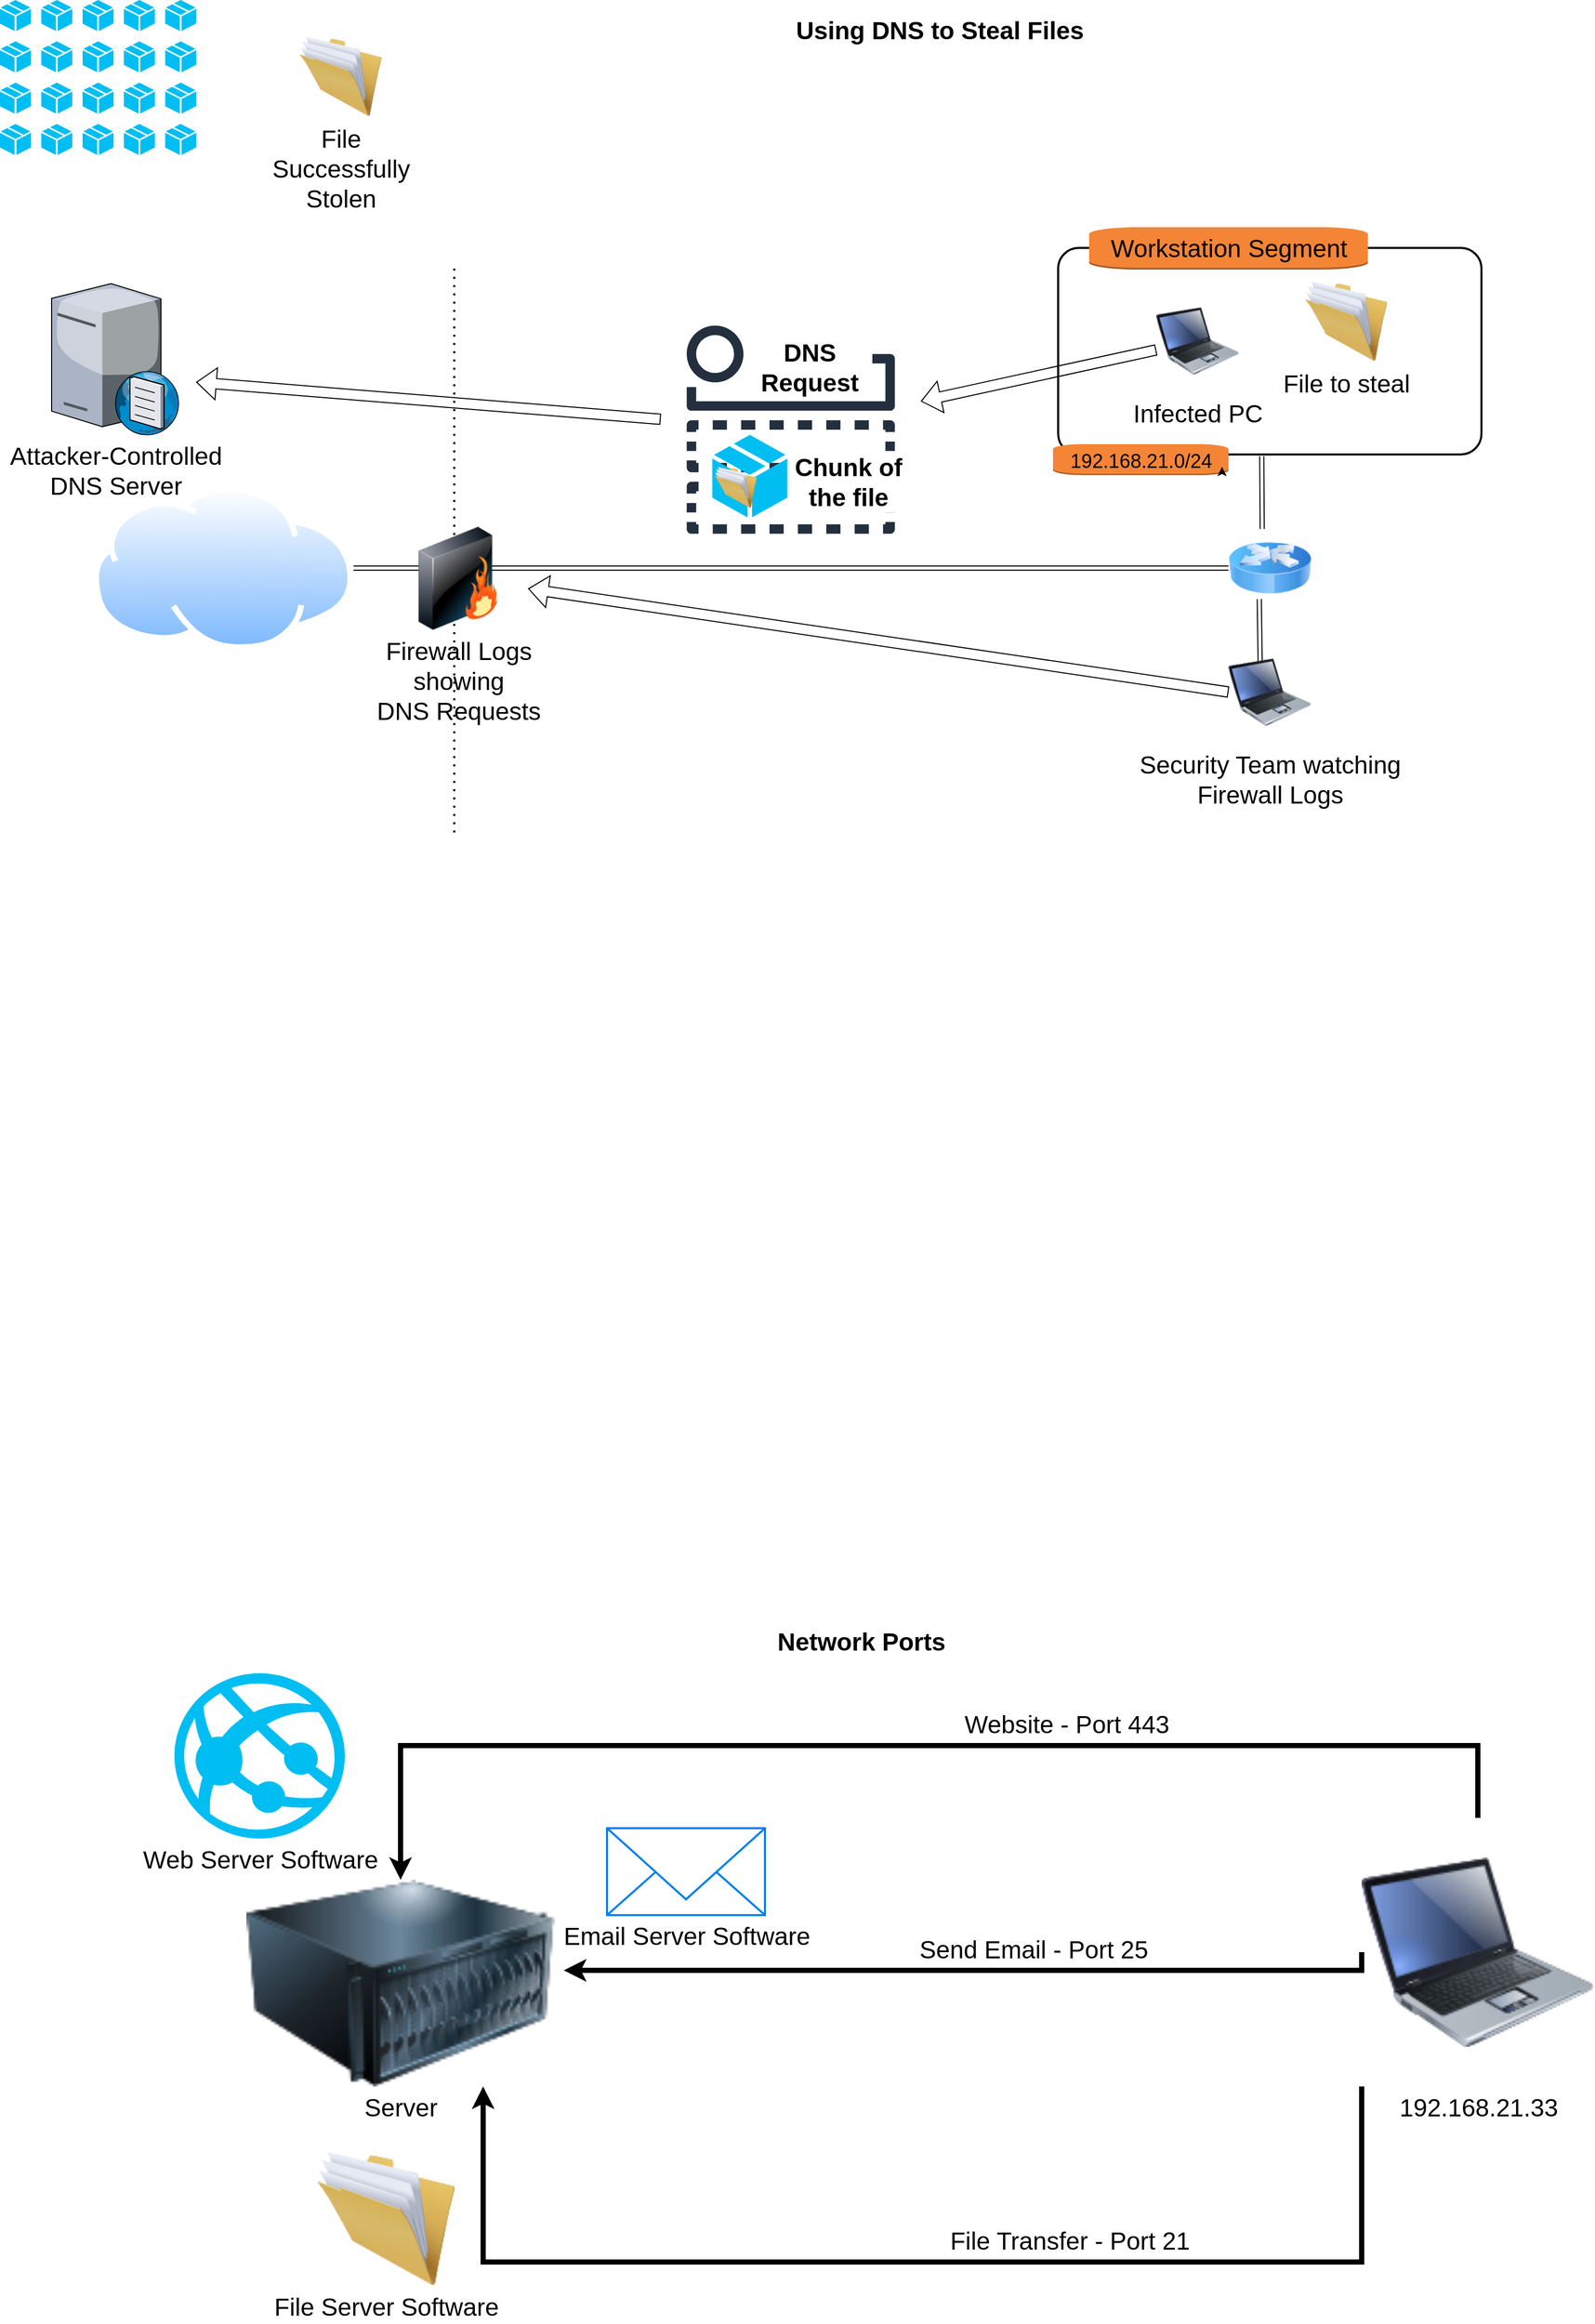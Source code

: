 <mxfile version="21.5.0" type="github">
  <diagram name="Page-1" id="Bt2hc6HdbGCJH089RcKH">
    <mxGraphModel dx="1791" dy="1006" grid="1" gridSize="10" guides="1" tooltips="1" connect="1" arrows="1" fold="1" page="1" pageScale="1" pageWidth="850" pageHeight="1100" math="0" shadow="0">
      <root>
        <mxCell id="0" />
        <mxCell id="1" parent="0" />
        <mxCell id="Bl6N6wYxr86cR-2-UCs6-45" value="" style="shape=image;html=1;verticalAlign=top;verticalLabelPosition=bottom;labelBackgroundColor=#ffffff;imageAspect=0;aspect=fixed;image=https://cdn0.iconfinder.com/data/icons/kameleon-free-pack-rounded/110/Hacker-128.png" parent="1" vertex="1">
          <mxGeometry x="1180" y="281" width="89" height="89" as="geometry" />
        </mxCell>
        <mxCell id="Bl6N6wYxr86cR-2-UCs6-1" value="" style="shape=link;html=1;rounded=0;fontSize=24;exitX=0.481;exitY=1.008;exitDx=0;exitDy=0;exitPerimeter=0;labelBackgroundColor=none;entryX=0.408;entryY=0.026;entryDx=0;entryDy=0;entryPerimeter=0;" parent="1" source="Bl6N6wYxr86cR-2-UCs6-2" target="Bl6N6wYxr86cR-2-UCs6-26" edge="1">
          <mxGeometry width="100" relative="1" as="geometry">
            <mxPoint x="1245" y="470" as="sourcePoint" />
            <mxPoint x="1243.6" y="658" as="targetPoint" />
          </mxGeometry>
        </mxCell>
        <mxCell id="Bl6N6wYxr86cR-2-UCs6-2" value="" style="rounded=1;arcSize=10;dashed=0;fillColor=none;gradientColor=none;strokeWidth=2;fontSize=24;labelBackgroundColor=none;" parent="1" vertex="1">
          <mxGeometry x="1045" y="260" width="410" height="200" as="geometry" />
        </mxCell>
        <mxCell id="Bl6N6wYxr86cR-2-UCs6-3" value="Workstation Segment" style="dashed=0;html=1;shape=mxgraph.aws3.instance;fillColor=#F58536;gradientColor=none;dashed=0;fontSize=24;labelBackgroundColor=none;" parent="1" vertex="1">
          <mxGeometry x="1075" y="240" width="270" height="41" as="geometry" />
        </mxCell>
        <mxCell id="Bl6N6wYxr86cR-2-UCs6-8" value="" style="shape=link;html=1;rounded=0;exitX=1;exitY=0.5;exitDx=0;exitDy=0;entryX=0;entryY=0.5;entryDx=0;entryDy=0;fontSize=24;labelBackgroundColor=none;" parent="1" source="Bl6N6wYxr86cR-2-UCs6-10" target="Bl6N6wYxr86cR-2-UCs6-26" edge="1">
          <mxGeometry width="100" relative="1" as="geometry">
            <mxPoint x="900" y="650" as="sourcePoint" />
            <mxPoint x="1000" y="650" as="targetPoint" />
          </mxGeometry>
        </mxCell>
        <mxCell id="Bl6N6wYxr86cR-2-UCs6-9" value="Using DNS to Steal Files" style="text;strokeColor=none;fillColor=none;html=1;fontSize=24;fontStyle=1;verticalAlign=middle;align=center;fontColor=default;labelBackgroundColor=none;" parent="1" vertex="1">
          <mxGeometry x="499" y="30" width="861" height="40" as="geometry" />
        </mxCell>
        <mxCell id="Bl6N6wYxr86cR-2-UCs6-10" value="" style="image;aspect=fixed;perimeter=ellipsePerimeter;html=1;align=center;shadow=0;dashed=0;spacingTop=3;image=img/lib/active_directory/internet_cloud.svg;fontSize=24;fontColor=default;labelBackgroundColor=none;" parent="1" vertex="1">
          <mxGeometry x="110" y="490.5" width="252.38" height="159" as="geometry" />
        </mxCell>
        <mxCell id="Bl6N6wYxr86cR-2-UCs6-11" value="" style="endArrow=none;dashed=1;html=1;dashPattern=1 3;strokeWidth=2;rounded=0;fontSize=24;fontColor=default;labelBackgroundColor=none;" parent="1" edge="1">
          <mxGeometry width="50" height="50" relative="1" as="geometry">
            <mxPoint x="460" y="280" as="sourcePoint" />
            <mxPoint x="460" y="830" as="targetPoint" />
          </mxGeometry>
        </mxCell>
        <mxCell id="Bl6N6wYxr86cR-2-UCs6-12" value="Firewall Logs&lt;br&gt;showing &lt;br&gt;DNS Requests" style="image;html=1;image=img/lib/clip_art/networking/Firewall_128x128.png;fontSize=24;fontColor=default;labelBackgroundColor=none;" parent="1" vertex="1">
          <mxGeometry x="396.5" y="530" width="135" height="100" as="geometry" />
        </mxCell>
        <mxCell id="Bl6N6wYxr86cR-2-UCs6-25" value="Infected PC" style="image;html=1;image=img/lib/clip_art/computers/Laptop_128x128.png;fontSize=24;labelBackgroundColor=none;" parent="1" vertex="1">
          <mxGeometry x="1140" y="300" width="80" height="100" as="geometry" />
        </mxCell>
        <mxCell id="Bl6N6wYxr86cR-2-UCs6-26" value="" style="image;html=1;image=img/lib/clip_art/networking/Router_Icon_128x128.png;fontSize=24;labelBackgroundColor=none;" parent="1" vertex="1">
          <mxGeometry x="1210" y="530" width="80" height="80" as="geometry" />
        </mxCell>
        <mxCell id="Bl6N6wYxr86cR-2-UCs6-28" value="&lt;font style=&quot;font-size: 19px;&quot;&gt;192.168.21.0/24&lt;/font&gt;" style="dashed=0;html=1;shape=mxgraph.aws3.instance;fillColor=#F58536;gradientColor=none;dashed=0;fontSize=24;labelBackgroundColor=none;" parent="1" vertex="1">
          <mxGeometry x="1040" y="450" width="170" height="30" as="geometry" />
        </mxCell>
        <mxCell id="Bl6N6wYxr86cR-2-UCs6-29" style="edgeStyle=orthogonalEdgeStyle;rounded=0;orthogonalLoop=1;jettySize=auto;html=1;exitX=0.95;exitY=0.95;exitDx=0;exitDy=0;exitPerimeter=0;entryX=0.963;entryY=0.732;entryDx=0;entryDy=0;entryPerimeter=0;labelBackgroundColor=none;" parent="1" source="Bl6N6wYxr86cR-2-UCs6-28" target="Bl6N6wYxr86cR-2-UCs6-28" edge="1">
          <mxGeometry relative="1" as="geometry" />
        </mxCell>
        <mxCell id="Bl6N6wYxr86cR-2-UCs6-30" value="192.168.21.33" style="image;html=1;image=img/lib/clip_art/computers/Laptop_128x128.png;fontSize=24;labelBackgroundColor=none;" parent="1" vertex="1">
          <mxGeometry x="1339" y="1780" width="225" height="260" as="geometry" />
        </mxCell>
        <mxCell id="Bl6N6wYxr86cR-2-UCs6-31" style="edgeStyle=orthogonalEdgeStyle;rounded=0;orthogonalLoop=1;jettySize=auto;html=1;entryX=0.5;entryY=0;entryDx=0;entryDy=0;fontSize=24;endArrow=none;endFill=0;startArrow=classic;startFill=1;strokeWidth=5;" parent="1" source="Bl6N6wYxr86cR-2-UCs6-33" target="Bl6N6wYxr86cR-2-UCs6-30" edge="1">
          <mxGeometry relative="1" as="geometry">
            <Array as="points">
              <mxPoint x="408" y="1710" />
              <mxPoint x="1452" y="1710" />
            </Array>
          </mxGeometry>
        </mxCell>
        <mxCell id="Bl6N6wYxr86cR-2-UCs6-32" value="Website - Port 443" style="edgeLabel;html=1;align=center;verticalAlign=middle;resizable=0;points=[];fontSize=24;" parent="Bl6N6wYxr86cR-2-UCs6-31" vertex="1" connectable="0">
          <mxGeometry x="0.414" y="1" relative="1" as="geometry">
            <mxPoint x="-104" y="-19" as="offset" />
          </mxGeometry>
        </mxCell>
        <mxCell id="Bl6N6wYxr86cR-2-UCs6-33" value="Server" style="image;html=1;image=img/lib/clip_art/computers/Server_128x128.png;fontSize=24;" parent="1" vertex="1">
          <mxGeometry x="248" y="1840" width="320" height="200" as="geometry" />
        </mxCell>
        <mxCell id="Bl6N6wYxr86cR-2-UCs6-34" value="Web Server Software" style="verticalLabelPosition=bottom;html=1;verticalAlign=top;align=center;strokeColor=none;fillColor=#00BEF2;shape=mxgraph.azure.azure_website;pointerEvents=1;fontSize=24;" parent="1" vertex="1">
          <mxGeometry x="189" y="1640" width="165" height="160" as="geometry" />
        </mxCell>
        <mxCell id="Bl6N6wYxr86cR-2-UCs6-35" value="Email Server Software" style="html=1;verticalLabelPosition=bottom;align=center;labelBackgroundColor=#ffffff;verticalAlign=top;strokeWidth=2;strokeColor=#0080F0;shadow=0;dashed=0;shape=mxgraph.ios7.icons.mail;aspect=fixed;fontSize=24;" parent="1" vertex="1">
          <mxGeometry x="608" y="1790" width="153" height="84.15" as="geometry" />
        </mxCell>
        <mxCell id="Bl6N6wYxr86cR-2-UCs6-36" style="edgeStyle=orthogonalEdgeStyle;rounded=0;orthogonalLoop=1;jettySize=auto;html=1;entryX=0;entryY=0.5;entryDx=0;entryDy=0;fontSize=24;exitX=0.994;exitY=0.438;exitDx=0;exitDy=0;exitPerimeter=0;endArrow=none;endFill=0;startArrow=classic;startFill=1;strokeWidth=5;" parent="1" source="Bl6N6wYxr86cR-2-UCs6-33" target="Bl6N6wYxr86cR-2-UCs6-30" edge="1">
          <mxGeometry relative="1" as="geometry">
            <mxPoint x="429" y="2280" as="sourcePoint" />
            <mxPoint x="1473" y="2220" as="targetPoint" />
            <Array as="points">
              <mxPoint x="1339" y="1928" />
            </Array>
          </mxGeometry>
        </mxCell>
        <mxCell id="Bl6N6wYxr86cR-2-UCs6-37" value="Send Email - Port 25" style="edgeLabel;html=1;align=center;verticalAlign=middle;resizable=0;points=[];fontSize=24;" parent="Bl6N6wYxr86cR-2-UCs6-36" vertex="1" connectable="0">
          <mxGeometry x="0.414" y="1" relative="1" as="geometry">
            <mxPoint x="-104" y="-19" as="offset" />
          </mxGeometry>
        </mxCell>
        <mxCell id="Bl6N6wYxr86cR-2-UCs6-38" style="edgeStyle=orthogonalEdgeStyle;rounded=0;orthogonalLoop=1;jettySize=auto;html=1;entryX=0;entryY=1;entryDx=0;entryDy=0;fontSize=24;exitX=0.75;exitY=1;exitDx=0;exitDy=0;endArrow=none;endFill=0;startArrow=classic;startFill=1;strokeWidth=5;" parent="1" source="Bl6N6wYxr86cR-2-UCs6-33" target="Bl6N6wYxr86cR-2-UCs6-30" edge="1">
          <mxGeometry relative="1" as="geometry">
            <mxPoint x="558.92" y="2138" as="sourcePoint" />
            <mxPoint x="1331.92" y="2120" as="targetPoint" />
            <Array as="points">
              <mxPoint x="488" y="2210" />
              <mxPoint x="1339" y="2210" />
            </Array>
          </mxGeometry>
        </mxCell>
        <mxCell id="Bl6N6wYxr86cR-2-UCs6-39" value="File Transfer - Port 21" style="edgeLabel;html=1;align=center;verticalAlign=middle;resizable=0;points=[];fontSize=24;" parent="Bl6N6wYxr86cR-2-UCs6-38" vertex="1" connectable="0">
          <mxGeometry x="0.414" y="1" relative="1" as="geometry">
            <mxPoint x="-104" y="-19" as="offset" />
          </mxGeometry>
        </mxCell>
        <mxCell id="Bl6N6wYxr86cR-2-UCs6-40" value="File Server Software" style="image;html=1;image=img/lib/clip_art/general/Full_Folder_128x128.png;fontSize=24;" parent="1" vertex="1">
          <mxGeometry x="319" y="2103" width="150" height="130" as="geometry" />
        </mxCell>
        <mxCell id="Bl6N6wYxr86cR-2-UCs6-41" value="Network Ports" style="text;strokeColor=none;fillColor=none;html=1;fontSize=24;fontStyle=1;verticalAlign=middle;align=center;fontColor=default;labelBackgroundColor=none;" parent="1" vertex="1">
          <mxGeometry x="423" y="1590" width="861" height="40" as="geometry" />
        </mxCell>
        <mxCell id="Bl6N6wYxr86cR-2-UCs6-42" value="" style="shape=image;html=1;verticalAlign=top;verticalLabelPosition=bottom;labelBackgroundColor=#ffffff;imageAspect=0;aspect=fixed;image=https://cdn0.iconfinder.com/data/icons/kameleon-free-pack-rounded/110/Hacker-128.png" parent="1" vertex="1">
          <mxGeometry x="102.19" y="210" width="128" height="128" as="geometry" />
        </mxCell>
        <mxCell id="Bl6N6wYxr86cR-2-UCs6-44" value="Attacker-Controlled &lt;br&gt;DNS Server" style="verticalLabelPosition=bottom;sketch=0;aspect=fixed;html=1;verticalAlign=top;strokeColor=none;align=center;outlineConnect=0;shape=mxgraph.citrix.dns_server;fontSize=24;" parent="1" vertex="1">
          <mxGeometry x="70" y="291" width="124.05" height="150" as="geometry" />
        </mxCell>
        <mxCell id="Bl6N6wYxr86cR-2-UCs6-46" value="File to steal" style="image;html=1;image=img/lib/clip_art/general/Full_Folder_128x128.png;fontSize=24;" parent="1" vertex="1">
          <mxGeometry x="1284" y="291" width="80" height="80" as="geometry" />
        </mxCell>
        <mxCell id="Bl6N6wYxr86cR-2-UCs6-48" value="" style="sketch=0;outlineConnect=0;fontColor=#232F3E;gradientColor=none;strokeColor=#232F3E;fillColor=#ffffff;dashed=0;verticalLabelPosition=bottom;verticalAlign=top;align=center;html=1;fontSize=12;fontStyle=0;aspect=fixed;shape=mxgraph.aws4.resourceIcon;resIcon=mxgraph.aws4.email_notification;" parent="1" vertex="1">
          <mxGeometry x="660" y="310" width="252" height="252" as="geometry" />
        </mxCell>
        <mxCell id="Bl6N6wYxr86cR-2-UCs6-49" value="&lt;font style=&quot;font-size: 24px;&quot;&gt;&lt;b&gt;DNS Request&lt;/b&gt;&lt;/font&gt;" style="text;html=1;strokeColor=none;fillColor=none;align=center;verticalAlign=middle;whiteSpace=wrap;rounded=0;labelBackgroundColor=default;" parent="1" vertex="1">
          <mxGeometry x="743.13" y="361" width="122.75" height="30" as="geometry" />
        </mxCell>
        <mxCell id="Bl6N6wYxr86cR-2-UCs6-47" value="" style="verticalLabelPosition=bottom;html=1;verticalAlign=top;align=center;strokeColor=none;fillColor=#00BEF2;shape=mxgraph.azure.cloud_service_package_file;labelBackgroundColor=default;" parent="1" vertex="1">
          <mxGeometry x="710" y="441" width="72.5" height="80" as="geometry" />
        </mxCell>
        <mxCell id="Bl6N6wYxr86cR-2-UCs6-50" value="&lt;font style=&quot;font-size: 24px;&quot;&gt;&lt;b&gt;Chunk of &lt;br&gt;the file&lt;/b&gt;&lt;/font&gt;" style="text;html=1;strokeColor=none;fillColor=none;align=center;verticalAlign=middle;whiteSpace=wrap;rounded=0;labelBackgroundColor=default;" parent="1" vertex="1">
          <mxGeometry x="782.5" y="472" width="117.5" height="30" as="geometry" />
        </mxCell>
        <mxCell id="Bl6N6wYxr86cR-2-UCs6-52" value="" style="image;html=1;image=img/lib/clip_art/general/Full_Folder_128x128.png;fontSize=24;" parent="1" vertex="1">
          <mxGeometry x="710" y="472" width="45.5" height="40" as="geometry" />
        </mxCell>
        <mxCell id="Bl6N6wYxr86cR-2-UCs6-53" value="" style="shape=flexArrow;endArrow=classic;html=1;rounded=0;" parent="1" source="Bl6N6wYxr86cR-2-UCs6-48" edge="1">
          <mxGeometry width="50" height="50" relative="1" as="geometry">
            <mxPoint x="610" y="441" as="sourcePoint" />
            <mxPoint x="210" y="390" as="targetPoint" />
          </mxGeometry>
        </mxCell>
        <mxCell id="Bl6N6wYxr86cR-2-UCs6-54" value="" style="shape=flexArrow;endArrow=classic;html=1;rounded=0;" parent="1" source="Bl6N6wYxr86cR-2-UCs6-25" target="Bl6N6wYxr86cR-2-UCs6-48" edge="1">
          <mxGeometry width="50" height="50" relative="1" as="geometry">
            <mxPoint x="1205.5" y="427" as="sourcePoint" />
            <mxPoint x="755.5" y="391" as="targetPoint" />
          </mxGeometry>
        </mxCell>
        <mxCell id="Bl6N6wYxr86cR-2-UCs6-55" value="File &lt;br&gt;Successfully &lt;br&gt;Stolen" style="image;html=1;image=img/lib/clip_art/general/Full_Folder_128x128.png;fontSize=24;" parent="1" vertex="1">
          <mxGeometry x="310" y="54" width="80" height="80" as="geometry" />
        </mxCell>
        <mxCell id="Bl6N6wYxr86cR-2-UCs6-56" value="" style="verticalLabelPosition=bottom;html=1;verticalAlign=top;align=center;strokeColor=none;fillColor=#00BEF2;shape=mxgraph.azure.cloud_service_package_file;labelBackgroundColor=default;" parent="1" vertex="1">
          <mxGeometry x="20" y="20" width="30" height="30" as="geometry" />
        </mxCell>
        <mxCell id="Bl6N6wYxr86cR-2-UCs6-57" value="" style="verticalLabelPosition=bottom;html=1;verticalAlign=top;align=center;strokeColor=none;fillColor=#00BEF2;shape=mxgraph.azure.cloud_service_package_file;labelBackgroundColor=default;" parent="1" vertex="1">
          <mxGeometry x="60" y="20" width="30" height="30" as="geometry" />
        </mxCell>
        <mxCell id="Bl6N6wYxr86cR-2-UCs6-58" value="" style="verticalLabelPosition=bottom;html=1;verticalAlign=top;align=center;strokeColor=none;fillColor=#00BEF2;shape=mxgraph.azure.cloud_service_package_file;labelBackgroundColor=default;" parent="1" vertex="1">
          <mxGeometry x="100" y="20" width="30" height="30" as="geometry" />
        </mxCell>
        <mxCell id="Bl6N6wYxr86cR-2-UCs6-59" value="" style="verticalLabelPosition=bottom;html=1;verticalAlign=top;align=center;strokeColor=none;fillColor=#00BEF2;shape=mxgraph.azure.cloud_service_package_file;labelBackgroundColor=default;" parent="1" vertex="1">
          <mxGeometry x="140" y="20" width="30" height="30" as="geometry" />
        </mxCell>
        <mxCell id="Bl6N6wYxr86cR-2-UCs6-60" value="" style="verticalLabelPosition=bottom;html=1;verticalAlign=top;align=center;strokeColor=none;fillColor=#00BEF2;shape=mxgraph.azure.cloud_service_package_file;labelBackgroundColor=default;" parent="1" vertex="1">
          <mxGeometry x="180" y="20" width="30" height="30" as="geometry" />
        </mxCell>
        <mxCell id="Bl6N6wYxr86cR-2-UCs6-61" value="" style="verticalLabelPosition=bottom;html=1;verticalAlign=top;align=center;strokeColor=none;fillColor=#00BEF2;shape=mxgraph.azure.cloud_service_package_file;labelBackgroundColor=default;" parent="1" vertex="1">
          <mxGeometry x="20" y="60" width="30" height="30" as="geometry" />
        </mxCell>
        <mxCell id="Bl6N6wYxr86cR-2-UCs6-62" value="" style="verticalLabelPosition=bottom;html=1;verticalAlign=top;align=center;strokeColor=none;fillColor=#00BEF2;shape=mxgraph.azure.cloud_service_package_file;labelBackgroundColor=default;" parent="1" vertex="1">
          <mxGeometry x="60" y="60" width="30" height="30" as="geometry" />
        </mxCell>
        <mxCell id="Bl6N6wYxr86cR-2-UCs6-63" value="" style="verticalLabelPosition=bottom;html=1;verticalAlign=top;align=center;strokeColor=none;fillColor=#00BEF2;shape=mxgraph.azure.cloud_service_package_file;labelBackgroundColor=default;" parent="1" vertex="1">
          <mxGeometry x="100" y="60" width="30" height="30" as="geometry" />
        </mxCell>
        <mxCell id="Bl6N6wYxr86cR-2-UCs6-64" value="" style="verticalLabelPosition=bottom;html=1;verticalAlign=top;align=center;strokeColor=none;fillColor=#00BEF2;shape=mxgraph.azure.cloud_service_package_file;labelBackgroundColor=default;" parent="1" vertex="1">
          <mxGeometry x="140" y="60" width="30" height="30" as="geometry" />
        </mxCell>
        <mxCell id="Bl6N6wYxr86cR-2-UCs6-65" value="" style="verticalLabelPosition=bottom;html=1;verticalAlign=top;align=center;strokeColor=none;fillColor=#00BEF2;shape=mxgraph.azure.cloud_service_package_file;labelBackgroundColor=default;" parent="1" vertex="1">
          <mxGeometry x="180" y="60" width="30" height="30" as="geometry" />
        </mxCell>
        <mxCell id="Bl6N6wYxr86cR-2-UCs6-66" value="" style="verticalLabelPosition=bottom;html=1;verticalAlign=top;align=center;strokeColor=none;fillColor=#00BEF2;shape=mxgraph.azure.cloud_service_package_file;labelBackgroundColor=default;" parent="1" vertex="1">
          <mxGeometry x="20" y="100" width="30" height="30" as="geometry" />
        </mxCell>
        <mxCell id="Bl6N6wYxr86cR-2-UCs6-67" value="" style="verticalLabelPosition=bottom;html=1;verticalAlign=top;align=center;strokeColor=none;fillColor=#00BEF2;shape=mxgraph.azure.cloud_service_package_file;labelBackgroundColor=default;" parent="1" vertex="1">
          <mxGeometry x="60" y="100" width="30" height="30" as="geometry" />
        </mxCell>
        <mxCell id="Bl6N6wYxr86cR-2-UCs6-68" value="" style="verticalLabelPosition=bottom;html=1;verticalAlign=top;align=center;strokeColor=none;fillColor=#00BEF2;shape=mxgraph.azure.cloud_service_package_file;labelBackgroundColor=default;" parent="1" vertex="1">
          <mxGeometry x="100" y="100" width="30" height="30" as="geometry" />
        </mxCell>
        <mxCell id="Bl6N6wYxr86cR-2-UCs6-69" value="" style="verticalLabelPosition=bottom;html=1;verticalAlign=top;align=center;strokeColor=none;fillColor=#00BEF2;shape=mxgraph.azure.cloud_service_package_file;labelBackgroundColor=default;" parent="1" vertex="1">
          <mxGeometry x="140" y="100" width="30" height="30" as="geometry" />
        </mxCell>
        <mxCell id="Bl6N6wYxr86cR-2-UCs6-70" value="" style="verticalLabelPosition=bottom;html=1;verticalAlign=top;align=center;strokeColor=none;fillColor=#00BEF2;shape=mxgraph.azure.cloud_service_package_file;labelBackgroundColor=default;" parent="1" vertex="1">
          <mxGeometry x="180" y="100" width="30" height="30" as="geometry" />
        </mxCell>
        <mxCell id="Bl6N6wYxr86cR-2-UCs6-71" value="" style="verticalLabelPosition=bottom;html=1;verticalAlign=top;align=center;strokeColor=none;fillColor=#00BEF2;shape=mxgraph.azure.cloud_service_package_file;labelBackgroundColor=default;" parent="1" vertex="1">
          <mxGeometry x="20" y="140" width="30" height="30" as="geometry" />
        </mxCell>
        <mxCell id="Bl6N6wYxr86cR-2-UCs6-72" value="" style="verticalLabelPosition=bottom;html=1;verticalAlign=top;align=center;strokeColor=none;fillColor=#00BEF2;shape=mxgraph.azure.cloud_service_package_file;labelBackgroundColor=default;" parent="1" vertex="1">
          <mxGeometry x="60" y="140" width="30" height="30" as="geometry" />
        </mxCell>
        <mxCell id="Bl6N6wYxr86cR-2-UCs6-73" value="" style="verticalLabelPosition=bottom;html=1;verticalAlign=top;align=center;strokeColor=none;fillColor=#00BEF2;shape=mxgraph.azure.cloud_service_package_file;labelBackgroundColor=default;" parent="1" vertex="1">
          <mxGeometry x="100" y="140" width="30" height="30" as="geometry" />
        </mxCell>
        <mxCell id="Bl6N6wYxr86cR-2-UCs6-74" value="" style="verticalLabelPosition=bottom;html=1;verticalAlign=top;align=center;strokeColor=none;fillColor=#00BEF2;shape=mxgraph.azure.cloud_service_package_file;labelBackgroundColor=default;" parent="1" vertex="1">
          <mxGeometry x="140" y="140" width="30" height="30" as="geometry" />
        </mxCell>
        <mxCell id="Bl6N6wYxr86cR-2-UCs6-75" value="" style="verticalLabelPosition=bottom;html=1;verticalAlign=top;align=center;strokeColor=none;fillColor=#00BEF2;shape=mxgraph.azure.cloud_service_package_file;labelBackgroundColor=default;" parent="1" vertex="1">
          <mxGeometry x="180" y="140" width="30" height="30" as="geometry" />
        </mxCell>
        <mxCell id="Bl6N6wYxr86cR-2-UCs6-76" value="" style="shape=image;html=1;verticalAlign=top;verticalLabelPosition=bottom;labelBackgroundColor=#ffffff;imageAspect=0;aspect=fixed;image=https://cdn2.iconfinder.com/data/icons/css-vol-2/24/math-equal-128.png" parent="1" vertex="1">
          <mxGeometry x="194.05" y="30" width="128" height="128" as="geometry" />
        </mxCell>
        <mxCell id="-ZpnABaQW_X1ukxt01rs-2" value="" style="shape=link;html=1;rounded=0;fontSize=24;exitX=0.481;exitY=1.008;exitDx=0;exitDy=0;exitPerimeter=0;labelBackgroundColor=none;entryX=0.408;entryY=0.026;entryDx=0;entryDy=0;entryPerimeter=0;" edge="1" parent="1">
          <mxGeometry width="100" relative="1" as="geometry">
            <mxPoint x="1239.79" y="599.92" as="sourcePoint" />
            <mxPoint x="1240.79" y="669.92" as="targetPoint" />
          </mxGeometry>
        </mxCell>
        <mxCell id="-ZpnABaQW_X1ukxt01rs-1" value="Security Team watching &lt;br&gt;Firewall Logs" style="image;html=1;image=img/lib/clip_art/computers/Laptop_128x128.png;fontSize=24;labelBackgroundColor=none;" vertex="1" parent="1">
          <mxGeometry x="1210" y="640" width="80" height="100" as="geometry" />
        </mxCell>
        <mxCell id="-ZpnABaQW_X1ukxt01rs-3" value="" style="shape=flexArrow;endArrow=classic;html=1;rounded=0;exitX=0;exitY=0.5;exitDx=0;exitDy=0;" edge="1" parent="1" source="-ZpnABaQW_X1ukxt01rs-1" target="Bl6N6wYxr86cR-2-UCs6-12">
          <mxGeometry width="50" height="50" relative="1" as="geometry">
            <mxPoint x="1120" y="696" as="sourcePoint" />
            <mxPoint x="670" y="660" as="targetPoint" />
          </mxGeometry>
        </mxCell>
      </root>
    </mxGraphModel>
  </diagram>
</mxfile>
